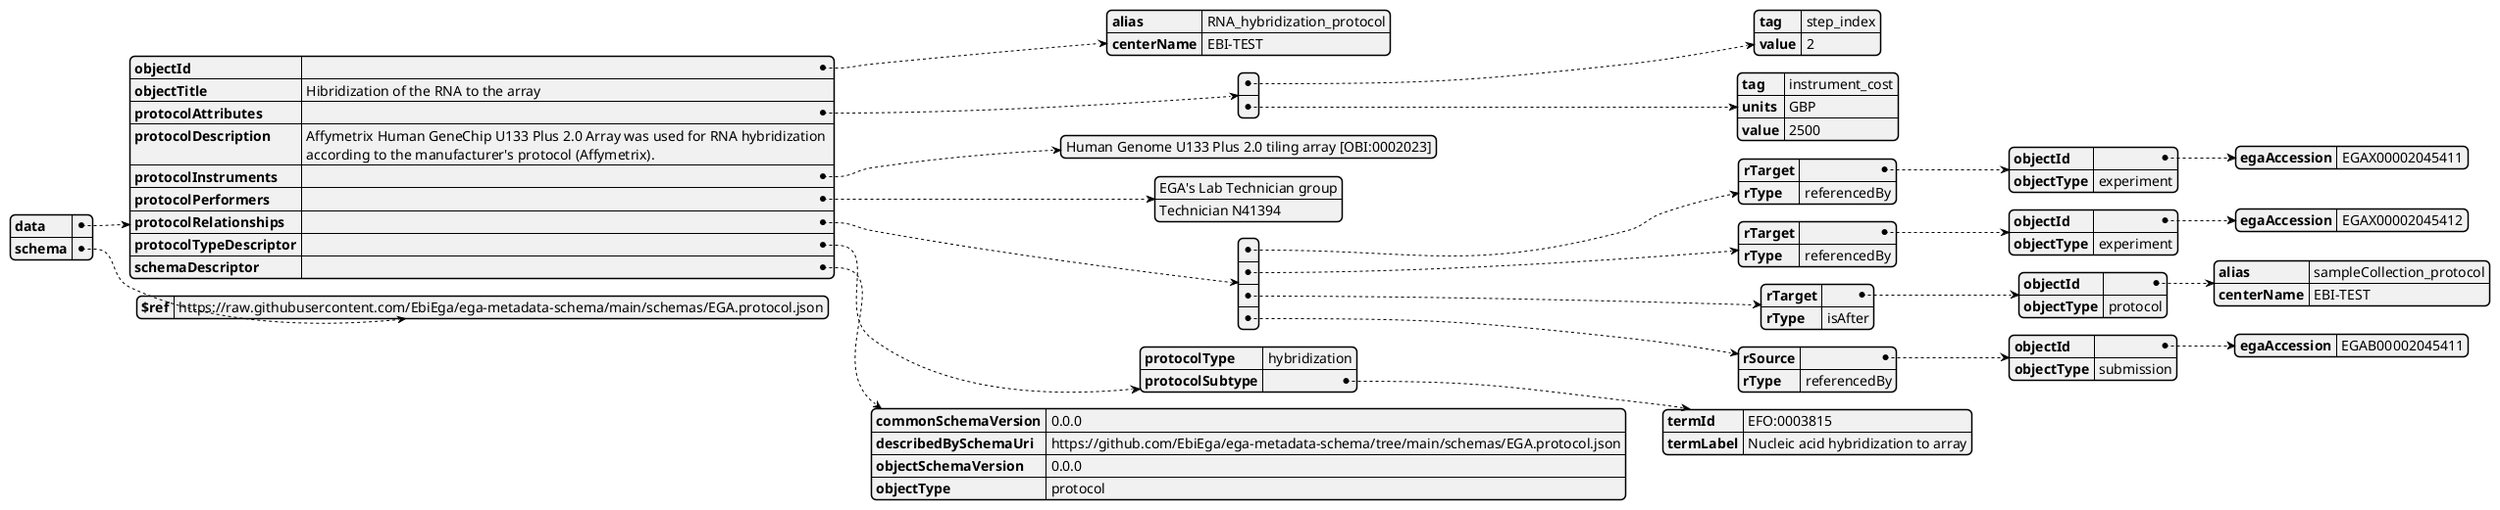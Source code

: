 @startjson

{
    "data": {
        "objectId": {
            "alias": "RNA_hybridization_protocol",
            "centerName": "EBI-TEST"
        },
        "objectTitle": "Hibridization of the RNA to the array",
        "protocolAttributes": [
            {
                "tag": "step_index",
                "value": "2"
            },
            {
                "tag": "instrument_cost",
                "units": "GBP",
                "value": 2500
            }
        ],
        "protocolDescription": "Affymetrix Human GeneChip U133 Plus 2.0 Array was used for RNA hybridization \\naccording to the manufacturer's protocol (Affymetrix).",
        "protocolInstruments": [
            "Human Genome U133 Plus 2.0 tiling array [OBI:0002023]"
        ],
        "protocolPerformers": [
            "EGA's Lab Technician group",
            "Technician N41394"
        ],
        "protocolRelationships": [
            {
                "rTarget": {
                    "objectId": {
                        "egaAccession": "EGAX00002045411"
                    },
                    "objectType": "experiment"
                },
                "rType": "referencedBy"
            },
            {
                "rTarget": {
                    "objectId": {
                        "egaAccession": "EGAX00002045412"
                    },
                    "objectType": "experiment"
                },
                "rType": "referencedBy"
            },
            {
                "rTarget": {
                    "objectId": {
                        "alias": "sampleCollection_protocol",
                        "centerName": "EBI-TEST"
                    },
                    "objectType": "protocol"
                },
                "rType": "isAfter"
            },
            {
                "rSource": {
                    "objectId": {
                        "egaAccession": "EGAB00002045411"
                    },
                    "objectType": "submission"
                },
                "rType": "referencedBy"
            }
        ],
        "protocolTypeDescriptor": {
            "protocolType": "hybridization",
            "protocolSubtype": {
                "termId": "EFO:0003815",
                "termLabel": "Nucleic acid hybridization to array"
            }
        },
        "schemaDescriptor": {
            "commonSchemaVersion": "0.0.0",
            "describedBySchemaUri": "https://github.com/EbiEga/ega-metadata-schema/tree/main/schemas/EGA.protocol.json",
            "objectSchemaVersion": "0.0.0",
            "objectType": "protocol"
        }
    },
    "schema": {
        "$ref": "https://raw.githubusercontent.com/EbiEga/ega-metadata-schema/main/schemas/EGA.protocol.json"
    }
}
@endjson